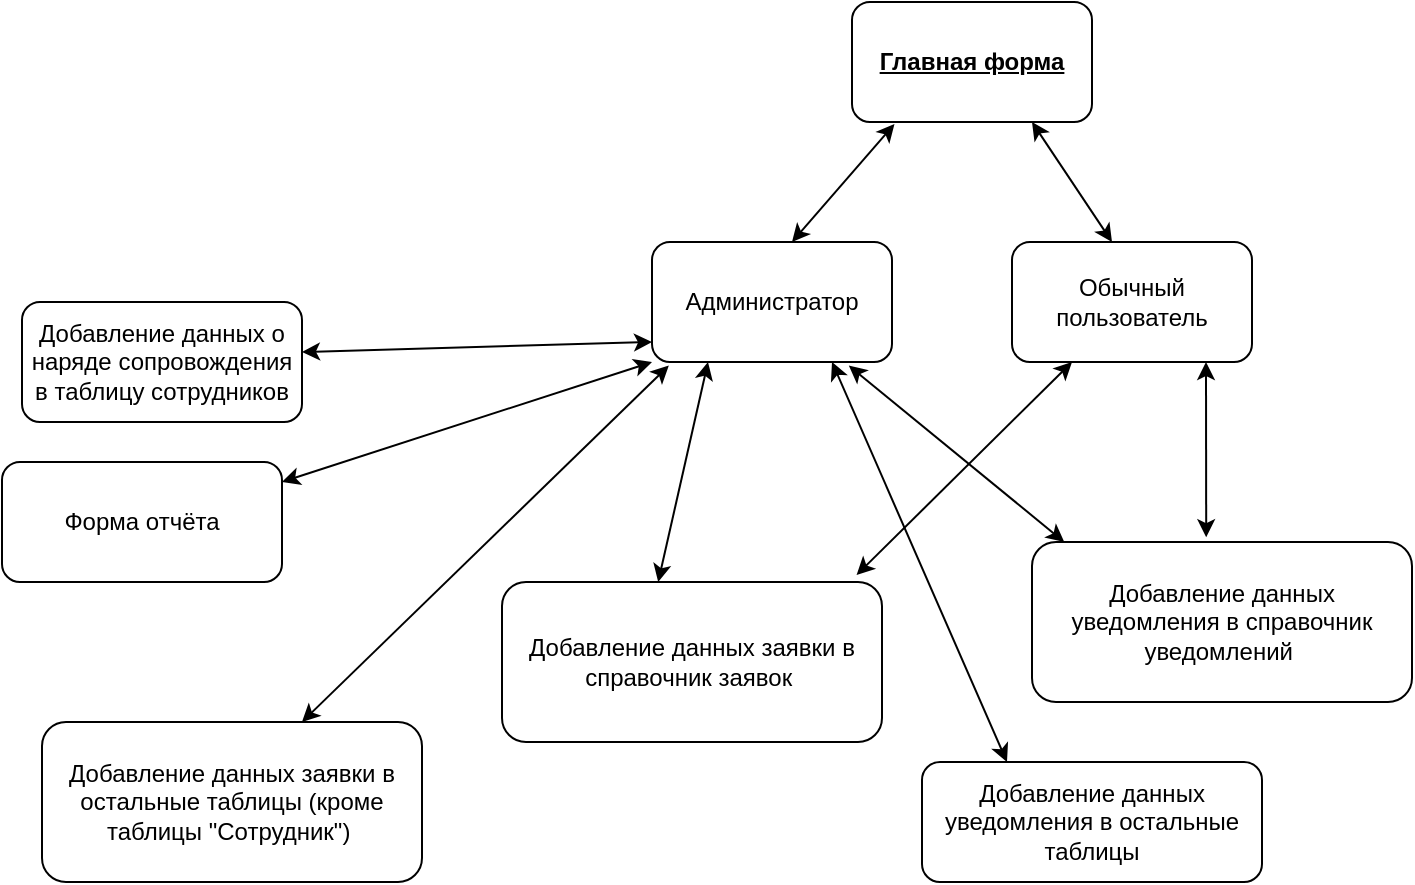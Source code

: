 <mxfile version="16.0.0" type="github"><diagram id="AI5-dV2Os1nMLEHajCRu" name="Page-1"><mxGraphModel dx="1038" dy="579" grid="1" gridSize="10" guides="1" tooltips="1" connect="1" arrows="1" fold="1" page="1" pageScale="1" pageWidth="827" pageHeight="1169" math="0" shadow="0"><root><mxCell id="0"/><mxCell id="1" parent="0"/><mxCell id="1WHEE_WhojzabERxPzFX-1" value="&lt;font style=&quot;vertical-align: inherit&quot;&gt;&lt;font style=&quot;vertical-align: inherit&quot;&gt;&lt;u&gt;&lt;font style=&quot;vertical-align: inherit&quot;&gt;&lt;font style=&quot;vertical-align: inherit&quot;&gt;&lt;b&gt;&lt;font style=&quot;vertical-align: inherit&quot;&gt;&lt;font style=&quot;vertical-align: inherit&quot;&gt;Главная форма&lt;/font&gt;&lt;/font&gt;&lt;/b&gt;&lt;/font&gt;&lt;/font&gt;&lt;/u&gt;&lt;/font&gt;&lt;/font&gt;" style="rounded=1;whiteSpace=wrap;html=1;" vertex="1" parent="1"><mxGeometry x="535" y="30" width="120" height="60" as="geometry"/></mxCell><mxCell id="1WHEE_WhojzabERxPzFX-2" value="" style="endArrow=classic;startArrow=classic;html=1;rounded=0;entryX=0.177;entryY=1.017;entryDx=0;entryDy=0;entryPerimeter=0;" edge="1" parent="1" target="1WHEE_WhojzabERxPzFX-1"><mxGeometry width="50" height="50" relative="1" as="geometry"><mxPoint x="505" y="150" as="sourcePoint"/><mxPoint x="575" y="99.5" as="targetPoint"/></mxGeometry></mxCell><mxCell id="1WHEE_WhojzabERxPzFX-3" value="&lt;font style=&quot;vertical-align: inherit&quot;&gt;&lt;font style=&quot;vertical-align: inherit&quot;&gt;Администратор&lt;/font&gt;&lt;/font&gt;" style="rounded=1;whiteSpace=wrap;html=1;" vertex="1" parent="1"><mxGeometry x="435" y="150" width="120" height="60" as="geometry"/></mxCell><mxCell id="1WHEE_WhojzabERxPzFX-5" value="&lt;font style=&quot;vertical-align: inherit&quot;&gt;&lt;font style=&quot;vertical-align: inherit&quot;&gt;&lt;font style=&quot;vertical-align: inherit&quot;&gt;&lt;font style=&quot;vertical-align: inherit&quot;&gt;&lt;font style=&quot;vertical-align: inherit&quot;&gt;&lt;font style=&quot;vertical-align: inherit&quot;&gt;&lt;font style=&quot;vertical-align: inherit&quot;&gt;&lt;font style=&quot;vertical-align: inherit&quot;&gt;&lt;font style=&quot;vertical-align: inherit&quot;&gt;&lt;font style=&quot;vertical-align: inherit&quot;&gt;&lt;font style=&quot;vertical-align: inherit&quot;&gt;&lt;font style=&quot;vertical-align: inherit&quot;&gt;&lt;font style=&quot;vertical-align: inherit&quot;&gt;&lt;font style=&quot;vertical-align: inherit&quot;&gt;&lt;font style=&quot;vertical-align: inherit&quot;&gt;&lt;font style=&quot;vertical-align: inherit&quot;&gt;Добавление данных заявки в справочник заявок&amp;nbsp;&lt;/font&gt;&lt;/font&gt;&lt;/font&gt;&lt;/font&gt;&lt;/font&gt;&lt;/font&gt;&lt;/font&gt;&lt;/font&gt;&lt;/font&gt;&lt;/font&gt;&lt;/font&gt;&lt;/font&gt;&lt;/font&gt;&lt;/font&gt;&lt;/font&gt;&lt;/font&gt;" style="rounded=1;whiteSpace=wrap;html=1;" vertex="1" parent="1"><mxGeometry x="360" y="320" width="190" height="80" as="geometry"/></mxCell><mxCell id="1WHEE_WhojzabERxPzFX-7" value="" style="endArrow=classic;startArrow=classic;html=1;rounded=0;exitX=0.411;exitY=0;exitDx=0;exitDy=0;exitPerimeter=0;" edge="1" parent="1" source="1WHEE_WhojzabERxPzFX-5"><mxGeometry width="50" height="50" relative="1" as="geometry"><mxPoint x="485" y="260" as="sourcePoint"/><mxPoint x="463" y="210" as="targetPoint"/></mxGeometry></mxCell><mxCell id="1WHEE_WhojzabERxPzFX-8" value="&lt;font style=&quot;vertical-align: inherit&quot;&gt;&lt;font style=&quot;vertical-align: inherit&quot;&gt;Обычный пользователь&lt;/font&gt;&lt;/font&gt;" style="rounded=1;whiteSpace=wrap;html=1;" vertex="1" parent="1"><mxGeometry x="615" y="150" width="120" height="60" as="geometry"/></mxCell><mxCell id="1WHEE_WhojzabERxPzFX-9" value="" style="endArrow=classic;startArrow=classic;html=1;rounded=0;entryX=0.75;entryY=1;entryDx=0;entryDy=0;" edge="1" parent="1" target="1WHEE_WhojzabERxPzFX-1"><mxGeometry width="50" height="50" relative="1" as="geometry"><mxPoint x="665" y="150" as="sourcePoint"/><mxPoint x="685" y="100" as="targetPoint"/></mxGeometry></mxCell><mxCell id="1WHEE_WhojzabERxPzFX-11" value="" style="endArrow=classic;startArrow=classic;html=1;rounded=0;exitX=0.933;exitY=-0.043;exitDx=0;exitDy=0;entryX=0.25;entryY=1;entryDx=0;entryDy=0;exitPerimeter=0;" edge="1" parent="1" source="1WHEE_WhojzabERxPzFX-5" target="1WHEE_WhojzabERxPzFX-8"><mxGeometry width="50" height="50" relative="1" as="geometry"><mxPoint x="555" y="300" as="sourcePoint"/><mxPoint x="615" y="210" as="targetPoint"/><Array as="points"/></mxGeometry></mxCell><mxCell id="1WHEE_WhojzabERxPzFX-13" value="" style="endArrow=classic;startArrow=classic;html=1;rounded=0;entryX=0.82;entryY=1.03;entryDx=0;entryDy=0;entryPerimeter=0;" edge="1" parent="1" target="1WHEE_WhojzabERxPzFX-3"><mxGeometry width="50" height="50" relative="1" as="geometry"><mxPoint x="641.139" y="300" as="sourcePoint"/><mxPoint x="585" y="240" as="targetPoint"/></mxGeometry></mxCell><mxCell id="1WHEE_WhojzabERxPzFX-14" value="" style="endArrow=classic;startArrow=classic;html=1;rounded=0;exitX=0.63;exitY=-0.03;exitDx=0;exitDy=0;exitPerimeter=0;" edge="1" parent="1"><mxGeometry width="50" height="50" relative="1" as="geometry"><mxPoint x="712.1" y="297.6" as="sourcePoint"/><mxPoint x="712" y="210" as="targetPoint"/></mxGeometry></mxCell><mxCell id="1WHEE_WhojzabERxPzFX-32" value="&lt;font style=&quot;vertical-align: inherit&quot;&gt;&lt;font style=&quot;vertical-align: inherit&quot;&gt;&lt;font style=&quot;vertical-align: inherit&quot;&gt;&lt;font style=&quot;vertical-align: inherit&quot;&gt;&lt;font style=&quot;vertical-align: inherit&quot;&gt;&lt;font style=&quot;vertical-align: inherit&quot;&gt;&lt;font style=&quot;vertical-align: inherit&quot;&gt;&lt;font style=&quot;vertical-align: inherit&quot;&gt;&lt;font style=&quot;vertical-align: inherit&quot;&gt;&lt;font style=&quot;vertical-align: inherit&quot;&gt;&lt;font style=&quot;vertical-align: inherit&quot;&gt;&lt;font style=&quot;vertical-align: inherit&quot;&gt;Добавление данных уведомления в справочник уведомлений&amp;nbsp;&lt;/font&gt;&lt;/font&gt;&lt;/font&gt;&lt;/font&gt;&lt;/font&gt;&lt;/font&gt;&lt;/font&gt;&lt;/font&gt;&lt;/font&gt;&lt;/font&gt;&lt;/font&gt;&lt;/font&gt;" style="rounded=1;whiteSpace=wrap;html=1;" vertex="1" parent="1"><mxGeometry x="625" y="300" width="190" height="80" as="geometry"/></mxCell><mxCell id="1WHEE_WhojzabERxPzFX-33" value="&lt;font style=&quot;vertical-align: inherit&quot;&gt;&lt;font style=&quot;vertical-align: inherit&quot;&gt;Добавление данных о наряде сопровождения в таблицу сотрудников&lt;/font&gt;&lt;/font&gt;" style="rounded=1;whiteSpace=wrap;html=1;" vertex="1" parent="1"><mxGeometry x="120" y="180" width="140" height="60" as="geometry"/></mxCell><mxCell id="1WHEE_WhojzabERxPzFX-34" value="" style="endArrow=classic;startArrow=classic;html=1;rounded=0;" edge="1" parent="1"><mxGeometry width="50" height="50" relative="1" as="geometry"><mxPoint x="260" y="205" as="sourcePoint"/><mxPoint x="435" y="200" as="targetPoint"/></mxGeometry></mxCell><mxCell id="1WHEE_WhojzabERxPzFX-35" value="" style="endArrow=classic;startArrow=classic;html=1;rounded=0;entryX=0;entryY=1;entryDx=0;entryDy=0;exitX=0.75;exitY=0;exitDx=0;exitDy=0;" edge="1" parent="1" target="1WHEE_WhojzabERxPzFX-3"><mxGeometry width="50" height="50" relative="1" as="geometry"><mxPoint x="250" y="270" as="sourcePoint"/><mxPoint x="365" y="270" as="targetPoint"/></mxGeometry></mxCell><mxCell id="1WHEE_WhojzabERxPzFX-36" value="&lt;font style=&quot;vertical-align: inherit&quot;&gt;&lt;font style=&quot;vertical-align: inherit&quot;&gt;Форма отчёта&lt;/font&gt;&lt;/font&gt;" style="rounded=1;whiteSpace=wrap;html=1;" vertex="1" parent="1"><mxGeometry x="110" y="260" width="140" height="60" as="geometry"/></mxCell><mxCell id="1WHEE_WhojzabERxPzFX-37" value="&lt;font style=&quot;vertical-align: inherit&quot;&gt;&lt;font style=&quot;vertical-align: inherit&quot;&gt;&lt;font style=&quot;vertical-align: inherit&quot;&gt;&lt;font style=&quot;vertical-align: inherit&quot;&gt;&lt;font style=&quot;vertical-align: inherit&quot;&gt;&lt;font style=&quot;vertical-align: inherit&quot;&gt;&lt;font style=&quot;vertical-align: inherit&quot;&gt;&lt;font style=&quot;vertical-align: inherit&quot;&gt;&lt;font style=&quot;vertical-align: inherit&quot;&gt;&lt;font style=&quot;vertical-align: inherit&quot;&gt;&lt;font style=&quot;vertical-align: inherit&quot;&gt;&lt;font style=&quot;vertical-align: inherit&quot;&gt;&lt;font style=&quot;vertical-align: inherit&quot;&gt;&lt;font style=&quot;vertical-align: inherit&quot;&gt;Добавление данных заявки в остальные таблицы (кроме таблицы &quot;Сотрудник&quot;)&amp;nbsp;&lt;/font&gt;&lt;/font&gt;&lt;/font&gt;&lt;/font&gt;&lt;/font&gt;&lt;/font&gt;&lt;/font&gt;&lt;/font&gt;&lt;/font&gt;&lt;/font&gt;&lt;/font&gt;&lt;/font&gt;&lt;/font&gt;&lt;/font&gt;" style="rounded=1;whiteSpace=wrap;html=1;" vertex="1" parent="1"><mxGeometry x="130" y="390" width="190" height="80" as="geometry"/></mxCell><mxCell id="1WHEE_WhojzabERxPzFX-38" value="" style="endArrow=classic;startArrow=classic;html=1;rounded=0;entryX=0.07;entryY=1.03;entryDx=0;entryDy=0;entryPerimeter=0;" edge="1" parent="1" target="1WHEE_WhojzabERxPzFX-3"><mxGeometry width="50" height="50" relative="1" as="geometry"><mxPoint x="260" y="390" as="sourcePoint"/><mxPoint x="375" y="280" as="targetPoint"/></mxGeometry></mxCell><mxCell id="1WHEE_WhojzabERxPzFX-39" value="&lt;font style=&quot;vertical-align: inherit&quot;&gt;&lt;font style=&quot;vertical-align: inherit&quot;&gt;Добавление данных уведомления в остальные таблицы&lt;/font&gt;&lt;/font&gt;" style="rounded=1;whiteSpace=wrap;html=1;" vertex="1" parent="1"><mxGeometry x="570" y="410" width="170" height="60" as="geometry"/></mxCell><mxCell id="1WHEE_WhojzabERxPzFX-40" value="" style="endArrow=classic;startArrow=classic;html=1;rounded=0;entryX=0.25;entryY=0;entryDx=0;entryDy=0;exitX=0.75;exitY=1;exitDx=0;exitDy=0;" edge="1" parent="1" source="1WHEE_WhojzabERxPzFX-3" target="1WHEE_WhojzabERxPzFX-39"><mxGeometry width="50" height="50" relative="1" as="geometry"><mxPoint x="560" y="380" as="sourcePoint"/><mxPoint x="610" y="330" as="targetPoint"/></mxGeometry></mxCell></root></mxGraphModel></diagram></mxfile>